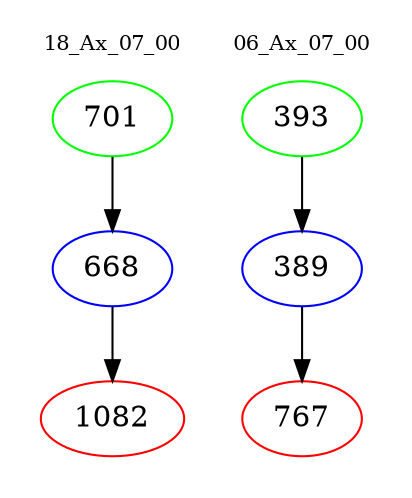 digraph{
subgraph cluster_0 {
color = white
label = "18_Ax_07_00";
fontsize=10;
T0_701 [label="701", color="green"]
T0_701 -> T0_668 [color="black"]
T0_668 [label="668", color="blue"]
T0_668 -> T0_1082 [color="black"]
T0_1082 [label="1082", color="red"]
}
subgraph cluster_1 {
color = white
label = "06_Ax_07_00";
fontsize=10;
T1_393 [label="393", color="green"]
T1_393 -> T1_389 [color="black"]
T1_389 [label="389", color="blue"]
T1_389 -> T1_767 [color="black"]
T1_767 [label="767", color="red"]
}
}
